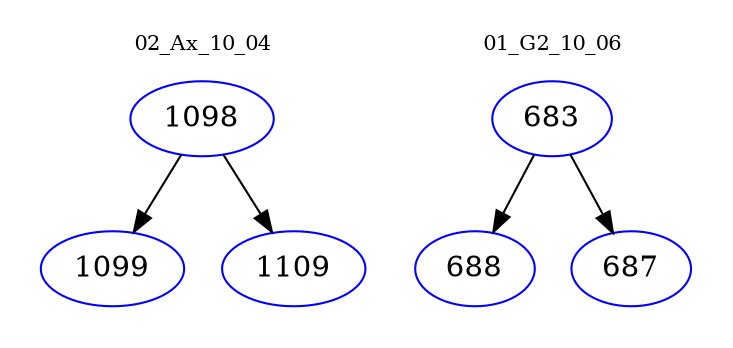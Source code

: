 digraph{
subgraph cluster_0 {
color = white
label = "02_Ax_10_04";
fontsize=10;
T0_1098 [label="1098", color="blue"]
T0_1098 -> T0_1099 [color="black"]
T0_1099 [label="1099", color="blue"]
T0_1098 -> T0_1109 [color="black"]
T0_1109 [label="1109", color="blue"]
}
subgraph cluster_1 {
color = white
label = "01_G2_10_06";
fontsize=10;
T1_683 [label="683", color="blue"]
T1_683 -> T1_688 [color="black"]
T1_688 [label="688", color="blue"]
T1_683 -> T1_687 [color="black"]
T1_687 [label="687", color="blue"]
}
}

